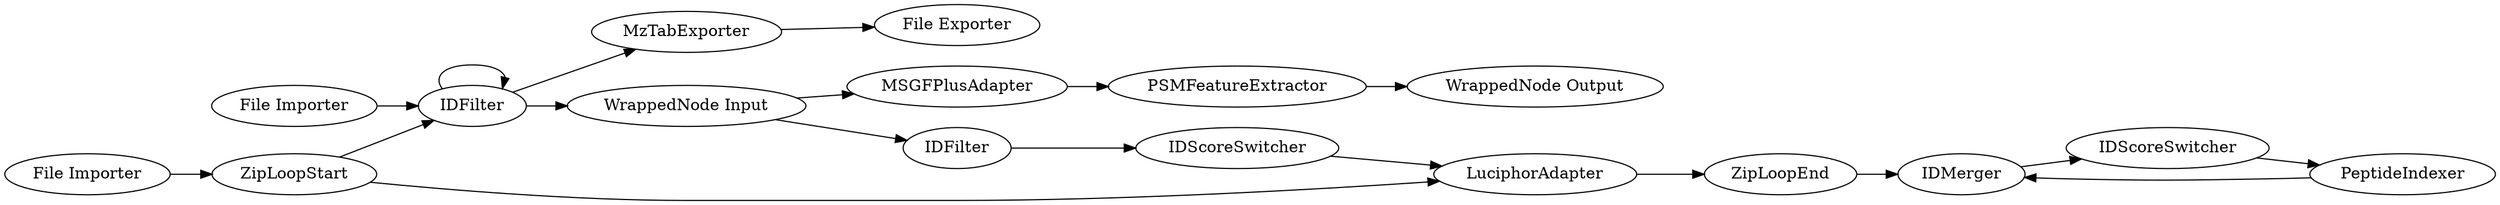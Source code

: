 digraph {
	236 -> 237
	234 -> 8
	5 -> 235
	8 -> 3
	244 -> 234
	11 -> 205
	3 -> 7
	6 -> 11
	235 -> 10
	237 -> 235
	10 -> 11
	242 -> 5
	205 -> 6
	7 -> 9
	241 -> 243
	234 -> 234
	5 -> 234
	8 -> 236
	234 -> 241
	5 [label=ZipLoopStart]
	242 [label="File Importer"]
	237 [label=IDScoreSwitcher]
	235 [label=LuciphorAdapter]
	7 [label=PSMFeatureExtractor]
	236 [label=IDFilter]
	9 [label="WrappedNode Output"]
	241 [label=MzTabExporter]
	11 [label=IDMerger]
	205 [label=IDScoreSwitcher]
	243 [label="File Exporter"]
	244 [label="File Importer"]
	6 [label=PeptideIndexer]
	8 [label="WrappedNode Input"]
	234 [label=IDFilter]
	3 [label=MSGFPlusAdapter]
	10 [label=ZipLoopEnd]
	rankdir=LR
}
